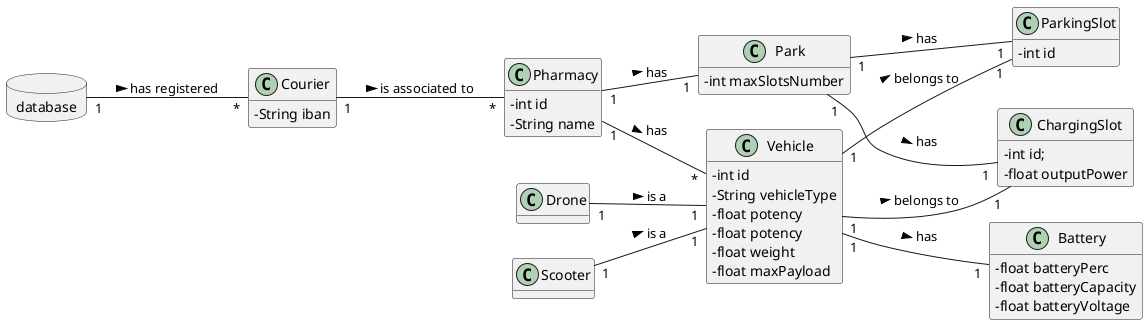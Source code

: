 @startuml
skinparam classAttributeIconSize 0
hide methods
left to right direction

database database {
}

class Pharmacy{
-int id
-String name
}

class Park{
-int maxSlotsNumber
}

class ChargingSlot{
-int id;
-float outputPower
}

class ParkingSlot{
-int id
}

class Courier {
      -String iban
}

class Vehicle {
-int id
-String vehicleType
-float potency
-float potency
-float weight
-float maxPayload
}

class Battery{
-float batteryPerc
-float batteryCapacity
-float batteryVoltage
}

class Scooter{
}

class Drone{
}

database "1" -- "*" Courier : has registered >
Courier "1" -- "*" Pharmacy : is associated to >
Pharmacy "1" -- "1" Park : has >
Pharmacy "1" -- "*" Vehicle : has >
Vehicle "1" -- "1" Battery : has >
Scooter "1" -- "1" Vehicle : is a >
Drone "1" -- "1" Vehicle : is a >
Park "1" -- "1" ChargingSlot : has >
Park "1" -- "1" ParkingSlot : has >
Vehicle "1" -- "1" ChargingSlot : belongs to >
Vehicle "1" -- "1" ParkingSlot : belongs to >
@enduml